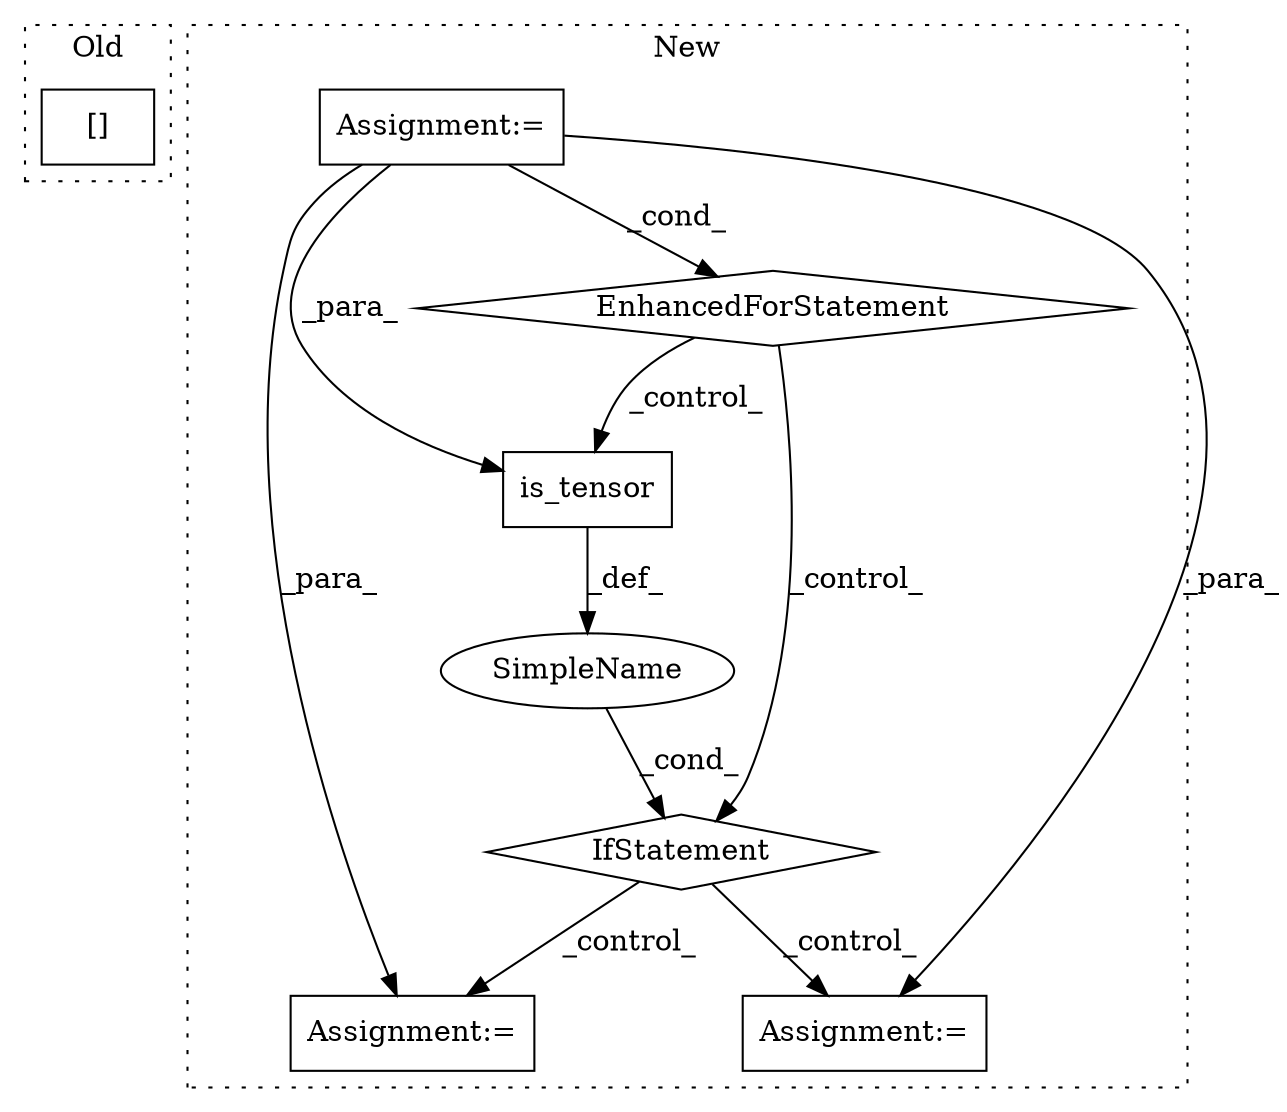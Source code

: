 digraph G {
subgraph cluster0 {
1 [label="[]" a="2" s="1655,1663" l="5,1" shape="box"];
label = "Old";
style="dotted";
}
subgraph cluster1 {
2 [label="is_tensor" a="32" s="1779,1793" l="10,1" shape="box"];
3 [label="IfStatement" a="25" s="1769,1794" l="4,2" shape="diamond"];
4 [label="Assignment:=" a="7" s="1878" l="1" shape="box"];
5 [label="SimpleName" a="42" s="" l="" shape="ellipse"];
6 [label="Assignment:=" a="7" s="1679,1759" l="65,2" shape="box"];
7 [label="EnhancedForStatement" a="70" s="1679,1759" l="65,2" shape="diamond"];
8 [label="Assignment:=" a="7" s="1817" l="1" shape="box"];
label = "New";
style="dotted";
}
2 -> 5 [label="_def_"];
3 -> 4 [label="_control_"];
3 -> 8 [label="_control_"];
5 -> 3 [label="_cond_"];
6 -> 8 [label="_para_"];
6 -> 4 [label="_para_"];
6 -> 2 [label="_para_"];
6 -> 7 [label="_cond_"];
7 -> 3 [label="_control_"];
7 -> 2 [label="_control_"];
}